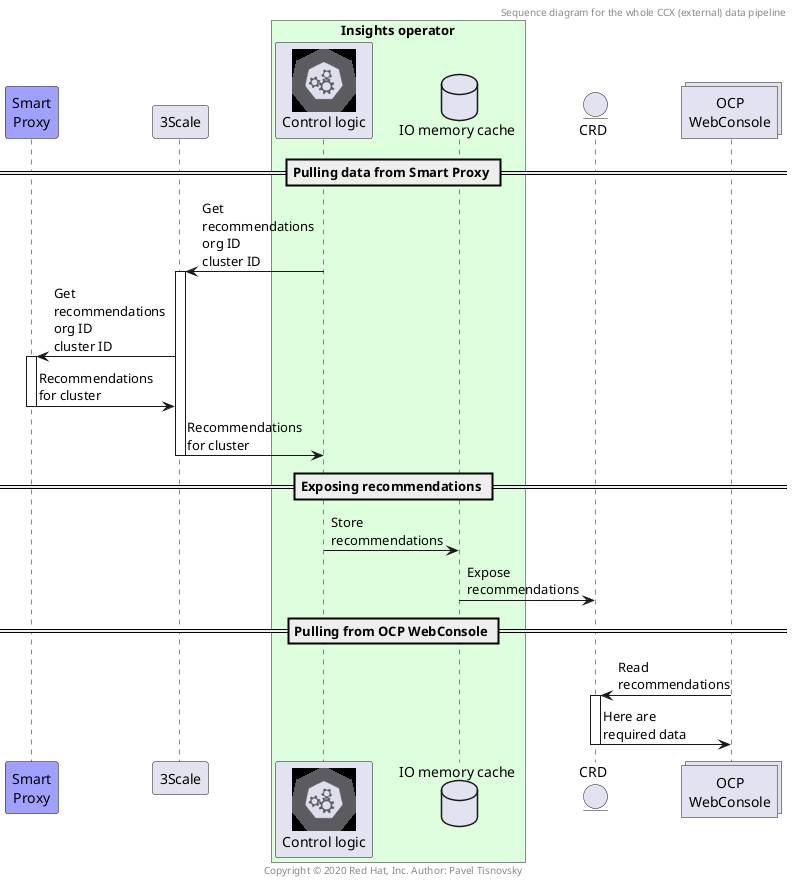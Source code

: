 //
// vim:syntax=plantuml
//
// Copyright © 2021 Red Hat, Inc.
// 
// Licensed under the Apache License, Version 2.0 (the "License");
// you may not use this file except in compliance with the License.
// You may obtain a copy of the License at
// 
//     http://www.apache.org/licenses/LICENSE-2.0
// 
// Unless required by applicable law or agreed to in writing, software
// distributed under the License is distributed on an "AS IS" BASIS,
// WITHOUT WARRANTIES OR CONDITIONS OF ANY KIND, either express or implied.
// See the License for the specific language governing permissions and
// limitations under the License.

// Generate PNG image with sequence diagram by using the following command:
// java -jar plantuml.jar io_pulling_crd_seq_diagram.uml
//
// Generate SVG drawing with sequence diagram by using the following command:
// java -jar plantuml.jar -tsvg io_pulling_crd_seq_diagram.uml

@startuml

!include <cloudinsight/kafka>
!include <kubernetes/k8s-sprites-unlabeled-25pct>

header Sequence diagram for the whole CCX (external) data pipeline
footer Copyright © 2020 Red Hat, Inc. Author: Pavel Tisnovsky

participant "Smart\nProxy" as smart_proxy #a0a0ff
participant "3Scale" as 3scale
box "Insights operator" #ddffdd
participant "<$master>\nControl logic" as operator
database "IO memory cache" as cache
end box
entity "CRD" as crd
collections "OCP\nWebConsole" as console

== Pulling data from Smart Proxy ==
operator -> 3scale: Get\nrecommendations\norg ID\ncluster ID
activate 3scale
3scale -> smart_proxy: Get\nrecommendations\norg ID\ncluster ID
activate smart_proxy
smart_proxy -> 3scale: Recommendations\nfor cluster
deactivate smart_proxy
3scale -> operator: Recommendations\nfor cluster
deactivate 3scale

== Exposing recommendations ==
operator -> cache: Store\nrecommendations
cache -> crd: Expose\nrecommendations

== Pulling from OCP WebConsole ==
console -> crd: Read\nrecommendations
activate crd
crd -> console: Here are\nrequired data
deactivate crd

@enduml
